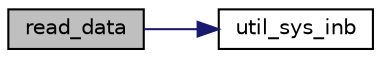 digraph "read_data"
{
 // LATEX_PDF_SIZE
  edge [fontname="Helvetica",fontsize="10",labelfontname="Helvetica",labelfontsize="10"];
  node [fontname="Helvetica",fontsize="10",shape=record];
  rankdir="LR";
  Node1 [label="read_data",height=0.2,width=0.4,color="black", fillcolor="grey75", style="filled", fontcolor="black",tooltip="retorna a data lida do output_buffer, se esta estiver disponivel"];
  Node1 -> Node2 [color="midnightblue",fontsize="10",style="solid",fontname="Helvetica"];
  Node2 [label="util_sys_inb",height=0.2,width=0.4,color="black", fillcolor="white", style="filled",URL="$mouse_8c.html#a79a031a8611f5b2d6afa4158e92b0fb4",tooltip="le o status do timer."];
}
